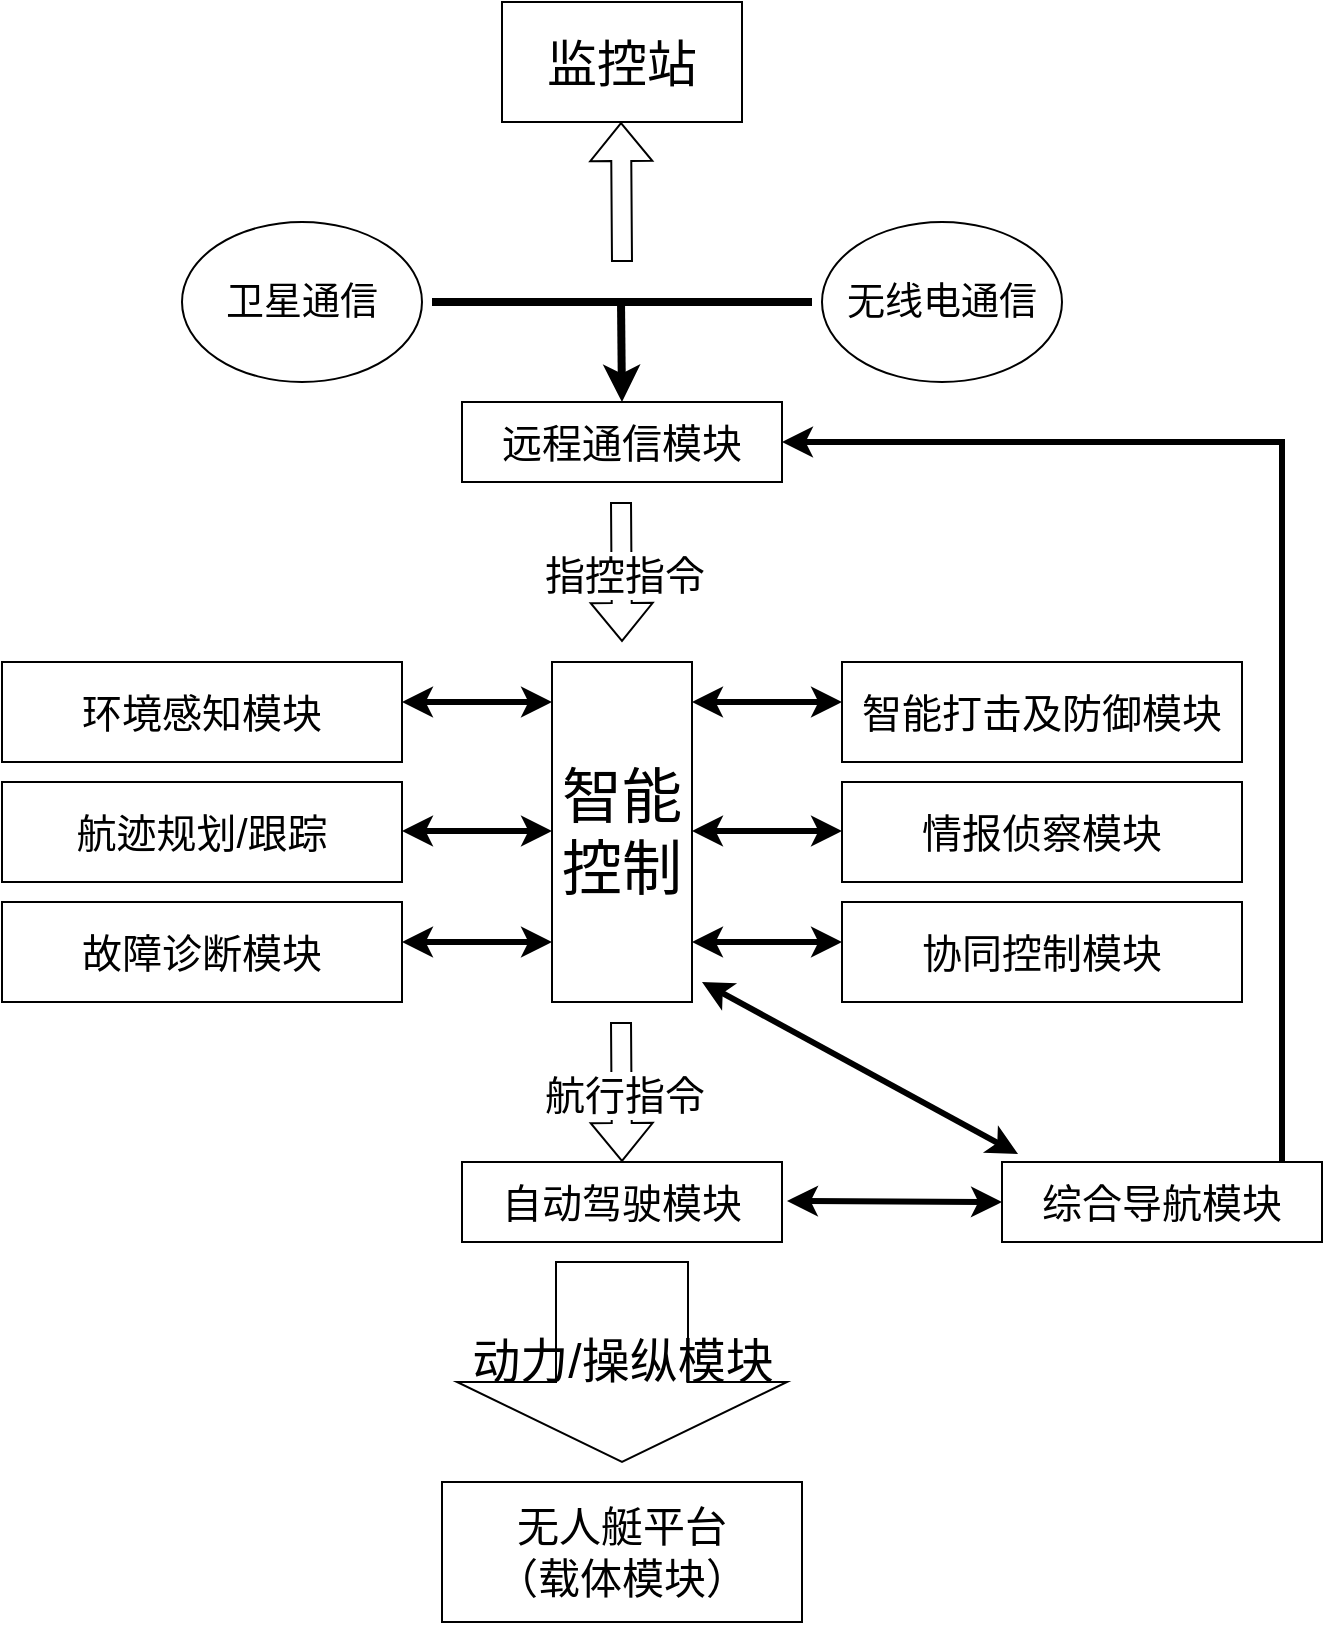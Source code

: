 <mxfile version="21.6.2" type="github">
  <diagram name="Page-1" id="ff44883e-f642-bcb2-894b-16b3d25a3f0b">
    <mxGraphModel dx="1434" dy="756" grid="1" gridSize="10" guides="1" tooltips="1" connect="1" arrows="1" fold="1" page="1" pageScale="1.5" pageWidth="1169" pageHeight="826" background="none" math="0" shadow="0">
      <root>
        <mxCell id="0" style=";html=1;" />
        <mxCell id="1" style=";html=1;" parent="0" />
        <mxCell id="o1XDPeXe-jq_6M-sjUzw-1" value="&lt;font style=&quot;font-size: 25px;&quot;&gt;监控站&lt;/font&gt;" style="rounded=0;whiteSpace=wrap;html=1;fillColor=#FFFFFF;" vertex="1" parent="1">
          <mxGeometry x="750" y="290" width="120" height="60" as="geometry" />
        </mxCell>
        <mxCell id="o1XDPeXe-jq_6M-sjUzw-2" value="" style="shape=flexArrow;endArrow=classic;html=1;rounded=0;" edge="1" parent="1">
          <mxGeometry width="50" height="50" relative="1" as="geometry">
            <mxPoint x="810" y="420" as="sourcePoint" />
            <mxPoint x="809.5" y="350" as="targetPoint" />
          </mxGeometry>
        </mxCell>
        <mxCell id="o1XDPeXe-jq_6M-sjUzw-3" value="" style="endArrow=none;html=1;rounded=0;strokeWidth=4;" edge="1" parent="1">
          <mxGeometry width="50" height="50" relative="1" as="geometry">
            <mxPoint x="715" y="440" as="sourcePoint" />
            <mxPoint x="905" y="440" as="targetPoint" />
            <Array as="points" />
          </mxGeometry>
        </mxCell>
        <mxCell id="o1XDPeXe-jq_6M-sjUzw-4" value="&lt;font style=&quot;font-size: 19px;&quot;&gt;无线电通信&lt;/font&gt;" style="ellipse;whiteSpace=wrap;html=1;" vertex="1" parent="1">
          <mxGeometry x="910" y="400" width="120" height="80" as="geometry" />
        </mxCell>
        <mxCell id="o1XDPeXe-jq_6M-sjUzw-5" value="&lt;font style=&quot;font-size: 19px;&quot;&gt;卫星通信&lt;/font&gt;" style="ellipse;whiteSpace=wrap;html=1;" vertex="1" parent="1">
          <mxGeometry x="590" y="400" width="120" height="80" as="geometry" />
        </mxCell>
        <mxCell id="o1XDPeXe-jq_6M-sjUzw-6" value="" style="endArrow=classic;html=1;rounded=0;strokeWidth=4;" edge="1" parent="1">
          <mxGeometry width="50" height="50" relative="1" as="geometry">
            <mxPoint x="809.5" y="440" as="sourcePoint" />
            <mxPoint x="810" y="490" as="targetPoint" />
          </mxGeometry>
        </mxCell>
        <mxCell id="o1XDPeXe-jq_6M-sjUzw-7" value="&lt;font style=&quot;font-size: 20px;&quot;&gt;远程通信模块&lt;/font&gt;" style="rounded=0;whiteSpace=wrap;html=1;" vertex="1" parent="1">
          <mxGeometry x="730" y="490" width="160" height="40" as="geometry" />
        </mxCell>
        <mxCell id="o1XDPeXe-jq_6M-sjUzw-8" value="" style="shape=flexArrow;endArrow=classic;html=1;rounded=0;" edge="1" parent="1">
          <mxGeometry width="50" height="50" relative="1" as="geometry">
            <mxPoint x="809.5" y="540" as="sourcePoint" />
            <mxPoint x="810" y="610" as="targetPoint" />
          </mxGeometry>
        </mxCell>
        <mxCell id="o1XDPeXe-jq_6M-sjUzw-9" value="Text" style="edgeLabel;html=1;align=center;verticalAlign=middle;resizable=0;points=[];" vertex="1" connectable="0" parent="o1XDPeXe-jq_6M-sjUzw-8">
          <mxGeometry x="0.025" y="2" relative="1" as="geometry">
            <mxPoint as="offset" />
          </mxGeometry>
        </mxCell>
        <mxCell id="o1XDPeXe-jq_6M-sjUzw-10" value="&lt;font style=&quot;font-size: 20px;&quot;&gt;指控指令&lt;/font&gt;" style="edgeLabel;html=1;align=center;verticalAlign=middle;resizable=0;points=[];" vertex="1" connectable="0" parent="o1XDPeXe-jq_6M-sjUzw-8">
          <mxGeometry x="0.025" y="1" relative="1" as="geometry">
            <mxPoint as="offset" />
          </mxGeometry>
        </mxCell>
        <mxCell id="o1XDPeXe-jq_6M-sjUzw-14" value="&lt;font style=&quot;font-size: 30px;&quot;&gt;智能控制&lt;/font&gt;" style="rounded=0;whiteSpace=wrap;html=1;" vertex="1" parent="1">
          <mxGeometry x="775" y="620" width="70" height="170" as="geometry" />
        </mxCell>
        <mxCell id="o1XDPeXe-jq_6M-sjUzw-16" value="" style="endArrow=classic;startArrow=classic;html=1;rounded=0;strokeWidth=3;" edge="1" parent="1">
          <mxGeometry width="50" height="50" relative="1" as="geometry">
            <mxPoint x="845" y="640" as="sourcePoint" />
            <mxPoint x="920" y="640" as="targetPoint" />
          </mxGeometry>
        </mxCell>
        <mxCell id="o1XDPeXe-jq_6M-sjUzw-17" value="" style="endArrow=classic;startArrow=classic;html=1;rounded=0;strokeWidth=3;" edge="1" parent="1">
          <mxGeometry width="50" height="50" relative="1" as="geometry">
            <mxPoint x="845" y="704.5" as="sourcePoint" />
            <mxPoint x="920" y="704.5" as="targetPoint" />
          </mxGeometry>
        </mxCell>
        <mxCell id="o1XDPeXe-jq_6M-sjUzw-18" value="" style="endArrow=classic;startArrow=classic;html=1;rounded=0;strokeWidth=3;" edge="1" parent="1">
          <mxGeometry width="50" height="50" relative="1" as="geometry">
            <mxPoint x="845" y="760" as="sourcePoint" />
            <mxPoint x="920" y="760" as="targetPoint" />
          </mxGeometry>
        </mxCell>
        <mxCell id="o1XDPeXe-jq_6M-sjUzw-19" value="" style="endArrow=classic;startArrow=classic;html=1;rounded=0;strokeWidth=3;" edge="1" parent="1">
          <mxGeometry width="50" height="50" relative="1" as="geometry">
            <mxPoint x="700" y="640" as="sourcePoint" />
            <mxPoint x="775" y="640" as="targetPoint" />
          </mxGeometry>
        </mxCell>
        <mxCell id="o1XDPeXe-jq_6M-sjUzw-20" value="" style="endArrow=classic;startArrow=classic;html=1;rounded=0;strokeWidth=3;" edge="1" parent="1">
          <mxGeometry width="50" height="50" relative="1" as="geometry">
            <mxPoint x="700" y="704.5" as="sourcePoint" />
            <mxPoint x="775" y="704.5" as="targetPoint" />
          </mxGeometry>
        </mxCell>
        <mxCell id="o1XDPeXe-jq_6M-sjUzw-21" value="" style="endArrow=classic;startArrow=classic;html=1;rounded=0;strokeWidth=3;" edge="1" parent="1">
          <mxGeometry width="50" height="50" relative="1" as="geometry">
            <mxPoint x="700" y="760" as="sourcePoint" />
            <mxPoint x="775" y="760" as="targetPoint" />
          </mxGeometry>
        </mxCell>
        <mxCell id="o1XDPeXe-jq_6M-sjUzw-22" value="&lt;font style=&quot;font-size: 20px;&quot;&gt;智能打击及防御模块&lt;/font&gt;" style="rounded=0;whiteSpace=wrap;html=1;" vertex="1" parent="1">
          <mxGeometry x="920" y="620" width="200" height="50" as="geometry" />
        </mxCell>
        <mxCell id="o1XDPeXe-jq_6M-sjUzw-23" value="&lt;font style=&quot;font-size: 20px;&quot;&gt;情报侦察模块&lt;/font&gt;" style="rounded=0;whiteSpace=wrap;html=1;" vertex="1" parent="1">
          <mxGeometry x="920" y="680" width="200" height="50" as="geometry" />
        </mxCell>
        <mxCell id="o1XDPeXe-jq_6M-sjUzw-24" value="&lt;font style=&quot;font-size: 20px;&quot;&gt;协同控制模块&lt;/font&gt;" style="rounded=0;whiteSpace=wrap;html=1;" vertex="1" parent="1">
          <mxGeometry x="920" y="740" width="200" height="50" as="geometry" />
        </mxCell>
        <mxCell id="o1XDPeXe-jq_6M-sjUzw-25" value="&lt;font style=&quot;font-size: 20px;&quot;&gt;环境感知模块&lt;/font&gt;" style="rounded=0;whiteSpace=wrap;html=1;" vertex="1" parent="1">
          <mxGeometry x="500" y="620" width="200" height="50" as="geometry" />
        </mxCell>
        <mxCell id="o1XDPeXe-jq_6M-sjUzw-26" value="&lt;font style=&quot;font-size: 20px;&quot;&gt;航迹规划/跟踪&lt;/font&gt;" style="rounded=0;whiteSpace=wrap;html=1;" vertex="1" parent="1">
          <mxGeometry x="500" y="680" width="200" height="50" as="geometry" />
        </mxCell>
        <mxCell id="o1XDPeXe-jq_6M-sjUzw-27" value="&lt;font style=&quot;font-size: 20px;&quot;&gt;故障诊断模块&lt;/font&gt;" style="rounded=0;whiteSpace=wrap;html=1;" vertex="1" parent="1">
          <mxGeometry x="500" y="740" width="200" height="50" as="geometry" />
        </mxCell>
        <mxCell id="o1XDPeXe-jq_6M-sjUzw-28" value="" style="shape=flexArrow;endArrow=classic;html=1;rounded=0;" edge="1" parent="1">
          <mxGeometry width="50" height="50" relative="1" as="geometry">
            <mxPoint x="809.5" y="800" as="sourcePoint" />
            <mxPoint x="810" y="870" as="targetPoint" />
          </mxGeometry>
        </mxCell>
        <mxCell id="o1XDPeXe-jq_6M-sjUzw-29" value="Text" style="edgeLabel;html=1;align=center;verticalAlign=middle;resizable=0;points=[];" vertex="1" connectable="0" parent="o1XDPeXe-jq_6M-sjUzw-28">
          <mxGeometry x="0.025" y="2" relative="1" as="geometry">
            <mxPoint as="offset" />
          </mxGeometry>
        </mxCell>
        <mxCell id="o1XDPeXe-jq_6M-sjUzw-30" value="&lt;font style=&quot;font-size: 20px;&quot;&gt;航行指令&lt;/font&gt;" style="edgeLabel;html=1;align=center;verticalAlign=middle;resizable=0;points=[];" vertex="1" connectable="0" parent="o1XDPeXe-jq_6M-sjUzw-28">
          <mxGeometry x="0.025" y="1" relative="1" as="geometry">
            <mxPoint as="offset" />
          </mxGeometry>
        </mxCell>
        <mxCell id="o1XDPeXe-jq_6M-sjUzw-31" value="&lt;font style=&quot;font-size: 20px;&quot;&gt;自动驾驶模块&lt;/font&gt;" style="rounded=0;whiteSpace=wrap;html=1;" vertex="1" parent="1">
          <mxGeometry x="730" y="870" width="160" height="40" as="geometry" />
        </mxCell>
        <mxCell id="o1XDPeXe-jq_6M-sjUzw-32" value="&lt;font style=&quot;font-size: 24px;&quot;&gt;动力/操纵模块&lt;/font&gt;" style="html=1;shadow=0;dashed=0;align=center;verticalAlign=middle;shape=mxgraph.arrows2.arrow;dy=0.6;dx=40;direction=south;notch=0;" vertex="1" parent="1">
          <mxGeometry x="727.5" y="920" width="165" height="100" as="geometry" />
        </mxCell>
        <mxCell id="o1XDPeXe-jq_6M-sjUzw-33" value="&lt;font style=&quot;font-size: 21px;&quot;&gt;无人艇平台&lt;br&gt;（载体模块）&lt;/font&gt;" style="rounded=0;whiteSpace=wrap;html=1;" vertex="1" parent="1">
          <mxGeometry x="720" y="1030" width="180" height="70" as="geometry" />
        </mxCell>
        <mxCell id="o1XDPeXe-jq_6M-sjUzw-34" value="&lt;font style=&quot;font-size: 20px;&quot;&gt;综合导航模块&lt;/font&gt;" style="rounded=0;whiteSpace=wrap;html=1;" vertex="1" parent="1">
          <mxGeometry x="1000" y="870" width="160" height="40" as="geometry" />
        </mxCell>
        <mxCell id="o1XDPeXe-jq_6M-sjUzw-35" value="" style="endArrow=classic;startArrow=classic;html=1;rounded=0;entryX=0;entryY=0.5;entryDx=0;entryDy=0;strokeWidth=3;" edge="1" parent="1" target="o1XDPeXe-jq_6M-sjUzw-34">
          <mxGeometry width="50" height="50" relative="1" as="geometry">
            <mxPoint x="892.5" y="889.5" as="sourcePoint" />
            <mxPoint x="982.5" y="889.5" as="targetPoint" />
          </mxGeometry>
        </mxCell>
        <mxCell id="o1XDPeXe-jq_6M-sjUzw-36" value="" style="endArrow=classic;startArrow=classic;html=1;rounded=0;entryX=0.05;entryY=-0.1;entryDx=0;entryDy=0;entryPerimeter=0;strokeWidth=3;" edge="1" parent="1" target="o1XDPeXe-jq_6M-sjUzw-34">
          <mxGeometry width="50" height="50" relative="1" as="geometry">
            <mxPoint x="850" y="780" as="sourcePoint" />
            <mxPoint x="920" y="850" as="targetPoint" />
          </mxGeometry>
        </mxCell>
        <mxCell id="o1XDPeXe-jq_6M-sjUzw-37" value="" style="endArrow=classic;html=1;rounded=0;strokeWidth=3;entryX=1;entryY=0.5;entryDx=0;entryDy=0;entryPerimeter=0;" edge="1" parent="1" target="o1XDPeXe-jq_6M-sjUzw-7">
          <mxGeometry width="50" height="50" relative="1" as="geometry">
            <mxPoint x="1140" y="870" as="sourcePoint" />
            <mxPoint x="900" y="510" as="targetPoint" />
            <Array as="points">
              <mxPoint x="1140" y="510" />
            </Array>
          </mxGeometry>
        </mxCell>
      </root>
    </mxGraphModel>
  </diagram>
</mxfile>
